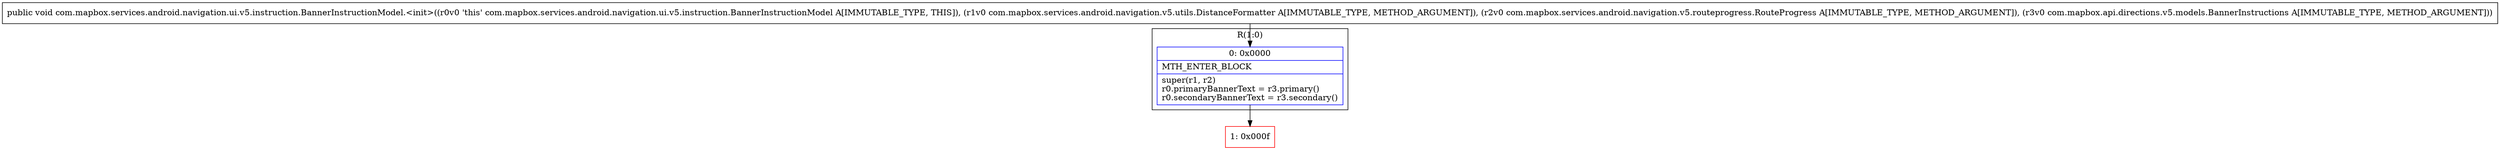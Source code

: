 digraph "CFG forcom.mapbox.services.android.navigation.ui.v5.instruction.BannerInstructionModel.\<init\>(Lcom\/mapbox\/services\/android\/navigation\/v5\/utils\/DistanceFormatter;Lcom\/mapbox\/services\/android\/navigation\/v5\/routeprogress\/RouteProgress;Lcom\/mapbox\/api\/directions\/v5\/models\/BannerInstructions;)V" {
subgraph cluster_Region_141014627 {
label = "R(1:0)";
node [shape=record,color=blue];
Node_0 [shape=record,label="{0\:\ 0x0000|MTH_ENTER_BLOCK\l|super(r1, r2)\lr0.primaryBannerText = r3.primary()\lr0.secondaryBannerText = r3.secondary()\l}"];
}
Node_1 [shape=record,color=red,label="{1\:\ 0x000f}"];
MethodNode[shape=record,label="{public void com.mapbox.services.android.navigation.ui.v5.instruction.BannerInstructionModel.\<init\>((r0v0 'this' com.mapbox.services.android.navigation.ui.v5.instruction.BannerInstructionModel A[IMMUTABLE_TYPE, THIS]), (r1v0 com.mapbox.services.android.navigation.v5.utils.DistanceFormatter A[IMMUTABLE_TYPE, METHOD_ARGUMENT]), (r2v0 com.mapbox.services.android.navigation.v5.routeprogress.RouteProgress A[IMMUTABLE_TYPE, METHOD_ARGUMENT]), (r3v0 com.mapbox.api.directions.v5.models.BannerInstructions A[IMMUTABLE_TYPE, METHOD_ARGUMENT])) }"];
MethodNode -> Node_0;
Node_0 -> Node_1;
}

